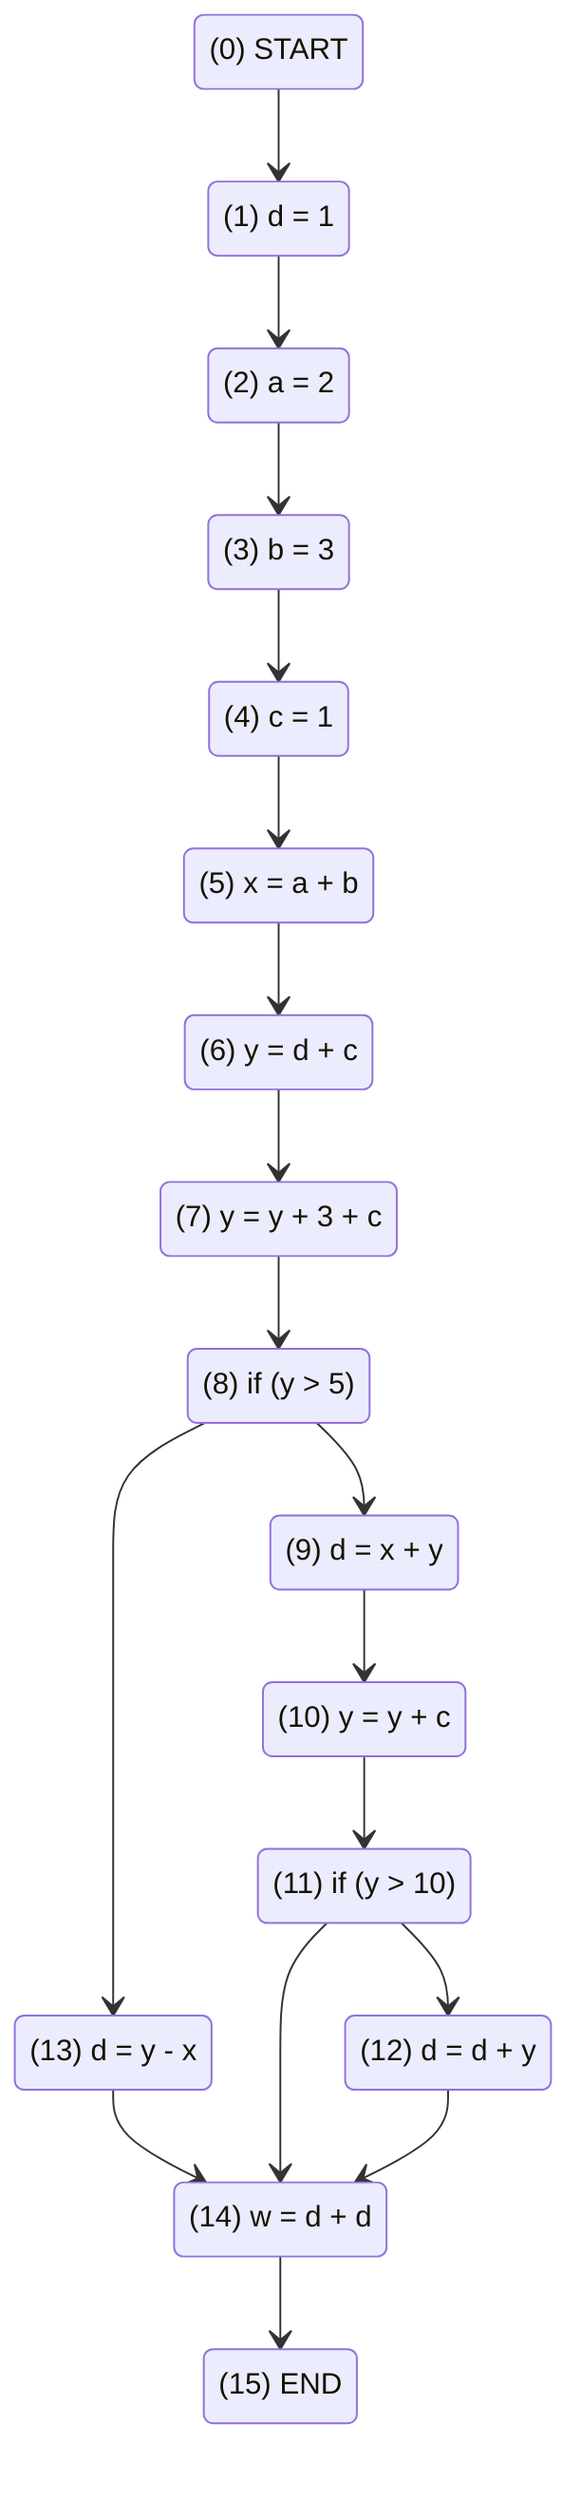 stateDiagram-v2
15: (15) END
14: (14) w = d + d
14 --> 15
13: (13) d = y - x
13 --> 14
0: (0) START
0 --> 1
1: (1) d = 1
1 --> 2
2: (2) a = 2
2 --> 3
3: (3) b = 3
3 --> 4
4: (4) c = 1
4 --> 5
5: (5) x = a + b
5 --> 6
6: (6) y = d + c
6 --> 7
7: (7) y = y + 3 + c
7 --> 8
8: (8) if (y > 5)
8 --> 13
8 --> 9
9: (9) d = x + y
9 --> 10
10: (10) y = y + c
10 --> 11
11: (11) if (y > 10)
11 --> 14
11 --> 12
12: (12) d = d + y
12 --> 14